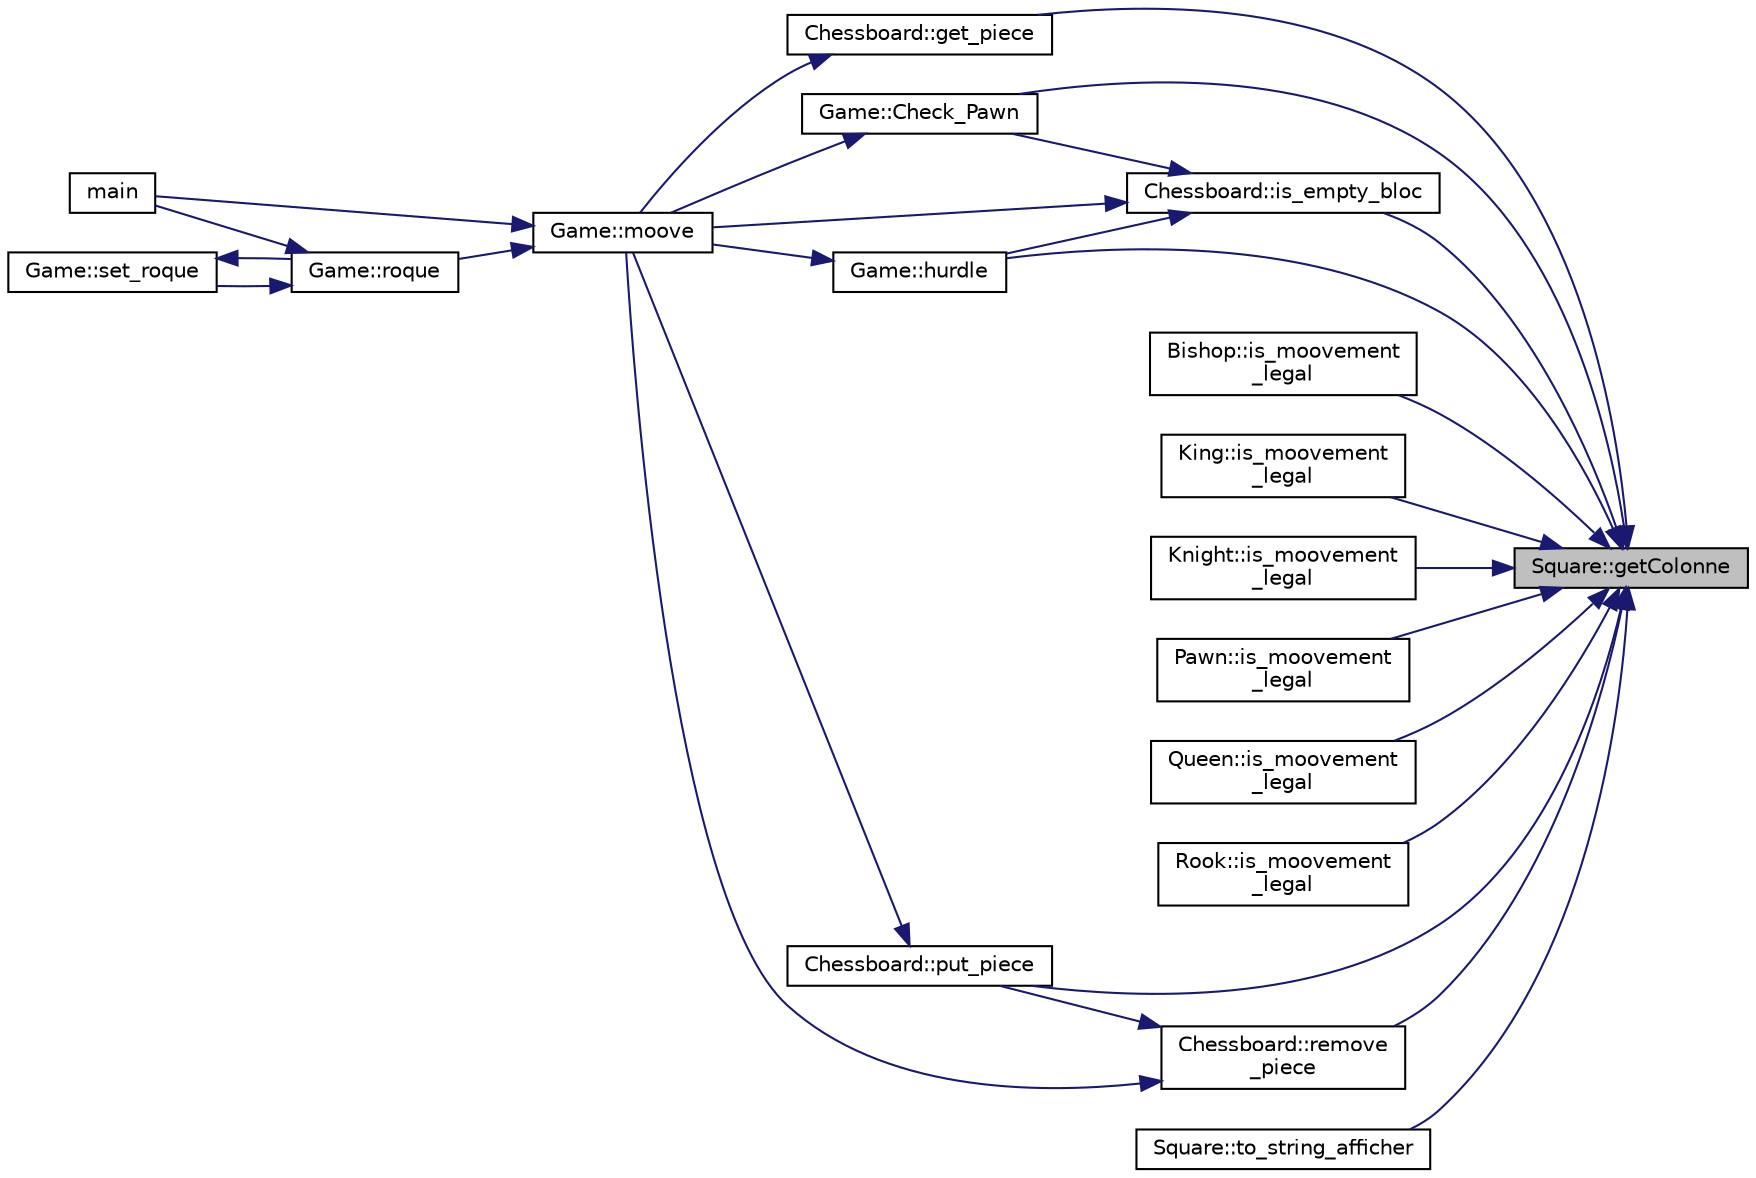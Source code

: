 digraph "Square::getColonne"
{
 // LATEX_PDF_SIZE
  edge [fontname="Helvetica",fontsize="10",labelfontname="Helvetica",labelfontsize="10"];
  node [fontname="Helvetica",fontsize="10",shape=record];
  rankdir="RL";
  Node1 [label="Square::getColonne",height=0.2,width=0.4,color="black", fillcolor="grey75", style="filled", fontcolor="black",tooltip="fonction qui renvoie la colonne où se trouve la pièce"];
  Node1 -> Node2 [dir="back",color="midnightblue",fontsize="10",style="solid",fontname="Helvetica"];
  Node2 [label="Game::Check_Pawn",height=0.2,width=0.4,color="black", fillcolor="white", style="filled",URL="$d9/d68/classGame.html#a9835abc8805f0185697fe1b8beb609f3",tooltip="s'occupe des vérifications spécifiques aux pions comme la prise, la prise en passant,..."];
  Node2 -> Node3 [dir="back",color="midnightblue",fontsize="10",style="solid",fontname="Helvetica"];
  Node3 [label="Game::moove",height=0.2,width=0.4,color="black", fillcolor="white", style="filled",URL="$d9/d68/classGame.html#a8db1fa47863a7a67ecb06327474d9612",tooltip="gestion du déplacement suite à la saisie du coup doit faire appel aux méthodes de vérification de val..."];
  Node3 -> Node4 [dir="back",color="midnightblue",fontsize="10",style="solid",fontname="Helvetica"];
  Node4 [label="main",height=0.2,width=0.4,color="black", fillcolor="white", style="filled",URL="$dd/d66/echecs_8cpp.html#ae66f6b31b5ad750f1fe042a706a4e3d4",tooltip=" "];
  Node3 -> Node5 [dir="back",color="midnightblue",fontsize="10",style="solid",fontname="Helvetica"];
  Node5 [label="Game::roque",height=0.2,width=0.4,color="black", fillcolor="white", style="filled",URL="$d9/d68/classGame.html#ac6bf6130a938fc687f418e77d5c9aa95",tooltip="si un roque est demandé, il faut spécifier les cases de départ et d'arrivée du roi et de la tour,..."];
  Node5 -> Node4 [dir="back",color="midnightblue",fontsize="10",style="solid",fontname="Helvetica"];
  Node5 -> Node6 [dir="back",color="midnightblue",fontsize="10",style="solid",fontname="Helvetica"];
  Node6 [label="Game::set_roque",height=0.2,width=0.4,color="black", fillcolor="white", style="filled",URL="$d9/d68/classGame.html#abcdda5e3d466a365c84fefaf27a30ece",tooltip="change la valeur de roque_en_cours"];
  Node6 -> Node5 [dir="back",color="midnightblue",fontsize="10",style="solid",fontname="Helvetica"];
  Node1 -> Node7 [dir="back",color="midnightblue",fontsize="10",style="solid",fontname="Helvetica"];
  Node7 [label="Chessboard::get_piece",height=0.2,width=0.4,color="black", fillcolor="white", style="filled",URL="$df/d81/classChessboard.html#a919c8fa5906e0aaf902cd35a71c670e5",tooltip="vérifie que l'on reste dans les dimensions de l'échiquier"];
  Node7 -> Node3 [dir="back",color="midnightblue",fontsize="10",style="solid",fontname="Helvetica"];
  Node1 -> Node8 [dir="back",color="midnightblue",fontsize="10",style="solid",fontname="Helvetica"];
  Node8 [label="Game::hurdle",height=0.2,width=0.4,color="black", fillcolor="white", style="filled",URL="$d9/d68/classGame.html#aa5ae5c0ea00796532383def9ef8ed5c6",tooltip="vérifie que la pièce ne passe pas au-dessus d'une autre lors de son déplacement. On distingue trois d..."];
  Node8 -> Node3 [dir="back",color="midnightblue",fontsize="10",style="solid",fontname="Helvetica"];
  Node1 -> Node9 [dir="back",color="midnightblue",fontsize="10",style="solid",fontname="Helvetica"];
  Node9 [label="Chessboard::is_empty_bloc",height=0.2,width=0.4,color="black", fillcolor="white", style="filled",URL="$df/d81/classChessboard.html#a1c28aa76c3eae36503efa734abc8d3f1",tooltip="indique le statut de la case (libre/occupée)."];
  Node9 -> Node2 [dir="back",color="midnightblue",fontsize="10",style="solid",fontname="Helvetica"];
  Node9 -> Node8 [dir="back",color="midnightblue",fontsize="10",style="solid",fontname="Helvetica"];
  Node9 -> Node3 [dir="back",color="midnightblue",fontsize="10",style="solid",fontname="Helvetica"];
  Node1 -> Node10 [dir="back",color="midnightblue",fontsize="10",style="solid",fontname="Helvetica"];
  Node10 [label="Bishop::is_moovement\l_legal",height=0.2,width=0.4,color="black", fillcolor="white", style="filled",URL="$de/dfb/classBishop.html#a9c80bce0f44af7ec7a3cc4fbf668274c",tooltip="cette fonction permet de voir si le mouvement demandé par l'utilisateur est légale et autorisé pour u..."];
  Node1 -> Node11 [dir="back",color="midnightblue",fontsize="10",style="solid",fontname="Helvetica"];
  Node11 [label="King::is_moovement\l_legal",height=0.2,width=0.4,color="black", fillcolor="white", style="filled",URL="$d1/db5/classKing.html#aa28e7a0fdb37926c90ad13138f2c3e62",tooltip="cette fonction permet de voir si le mouvement demandé par l'utilisateur est légale et autorisé pour u..."];
  Node1 -> Node12 [dir="back",color="midnightblue",fontsize="10",style="solid",fontname="Helvetica"];
  Node12 [label="Knight::is_moovement\l_legal",height=0.2,width=0.4,color="black", fillcolor="white", style="filled",URL="$d5/d23/classKnight.html#ae4df0bd7f4652776a9444221967f0b80",tooltip="cette fonction permet de voir si le mouvement demandé par l'utilisateur est légale et autorisé pour u..."];
  Node1 -> Node13 [dir="back",color="midnightblue",fontsize="10",style="solid",fontname="Helvetica"];
  Node13 [label="Pawn::is_moovement\l_legal",height=0.2,width=0.4,color="black", fillcolor="white", style="filled",URL="$de/dff/classPawn.html#af678477e0d92c4f70fc7a10af73710fa",tooltip="cette fonction permet de voir si le mouvement demandé par l'utilisateur est légale et autorisé pour u..."];
  Node1 -> Node14 [dir="back",color="midnightblue",fontsize="10",style="solid",fontname="Helvetica"];
  Node14 [label="Queen::is_moovement\l_legal",height=0.2,width=0.4,color="black", fillcolor="white", style="filled",URL="$d5/d3f/classQueen.html#a25cbc74a3a45cb808cf7dc54cd50e2fb",tooltip="cette fonction permet de voir si le mouvement demandé par l'utilisateur est légale et autorisé pour u..."];
  Node1 -> Node15 [dir="back",color="midnightblue",fontsize="10",style="solid",fontname="Helvetica"];
  Node15 [label="Rook::is_moovement\l_legal",height=0.2,width=0.4,color="black", fillcolor="white", style="filled",URL="$db/d7e/classRook.html#a5b9d248e45ee436696fe14f537700eb6",tooltip="cette fonction permet de voir si le mouvement demandé par l'utilisateur est légale et autorisé pour u..."];
  Node1 -> Node16 [dir="back",color="midnightblue",fontsize="10",style="solid",fontname="Helvetica"];
  Node16 [label="Chessboard::put_piece",height=0.2,width=0.4,color="black", fillcolor="white", style="filled",URL="$df/d81/classChessboard.html#a1b5dfe224dabc92ed01ed11667ba61a2",tooltip="pose une pièce à la case spécifiée La pose est possile si la case est vide ou si elle contient une pi..."];
  Node16 -> Node3 [dir="back",color="midnightblue",fontsize="10",style="solid",fontname="Helvetica"];
  Node1 -> Node17 [dir="back",color="midnightblue",fontsize="10",style="solid",fontname="Helvetica"];
  Node17 [label="Chessboard::remove\l_piece",height=0.2,width=0.4,color="black", fillcolor="white", style="filled",URL="$df/d81/classChessboard.html#aedb59c02419b9dfc6527346fdf9d7acb",tooltip="place un pointeur nul sur la case origine"];
  Node17 -> Node3 [dir="back",color="midnightblue",fontsize="10",style="solid",fontname="Helvetica"];
  Node17 -> Node16 [dir="back",color="midnightblue",fontsize="10",style="solid",fontname="Helvetica"];
  Node1 -> Node18 [dir="back",color="midnightblue",fontsize="10",style="solid",fontname="Helvetica"];
  Node18 [label="Square::to_string_afficher",height=0.2,width=0.4,color="black", fillcolor="white", style="filled",URL="$d3/d72/classSquare.html#a59536943a9f565bfe864ed7171973a55",tooltip="fonction qui affiche la position de la pièce"];
}
